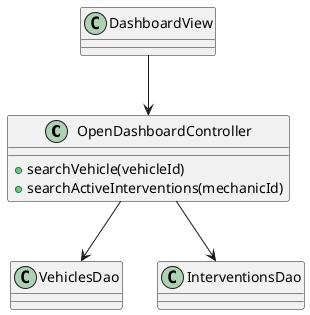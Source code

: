@startuml
	class OpenDashboardController {
	+searchVehicle(vehicleId)
	+searchActiveInterventions(mechanicId)
	}

	DashboardView --> OpenDashboardController
	OpenDashboardController --> VehiclesDao
	OpenDashboardController --> InterventionsDao
@enduml